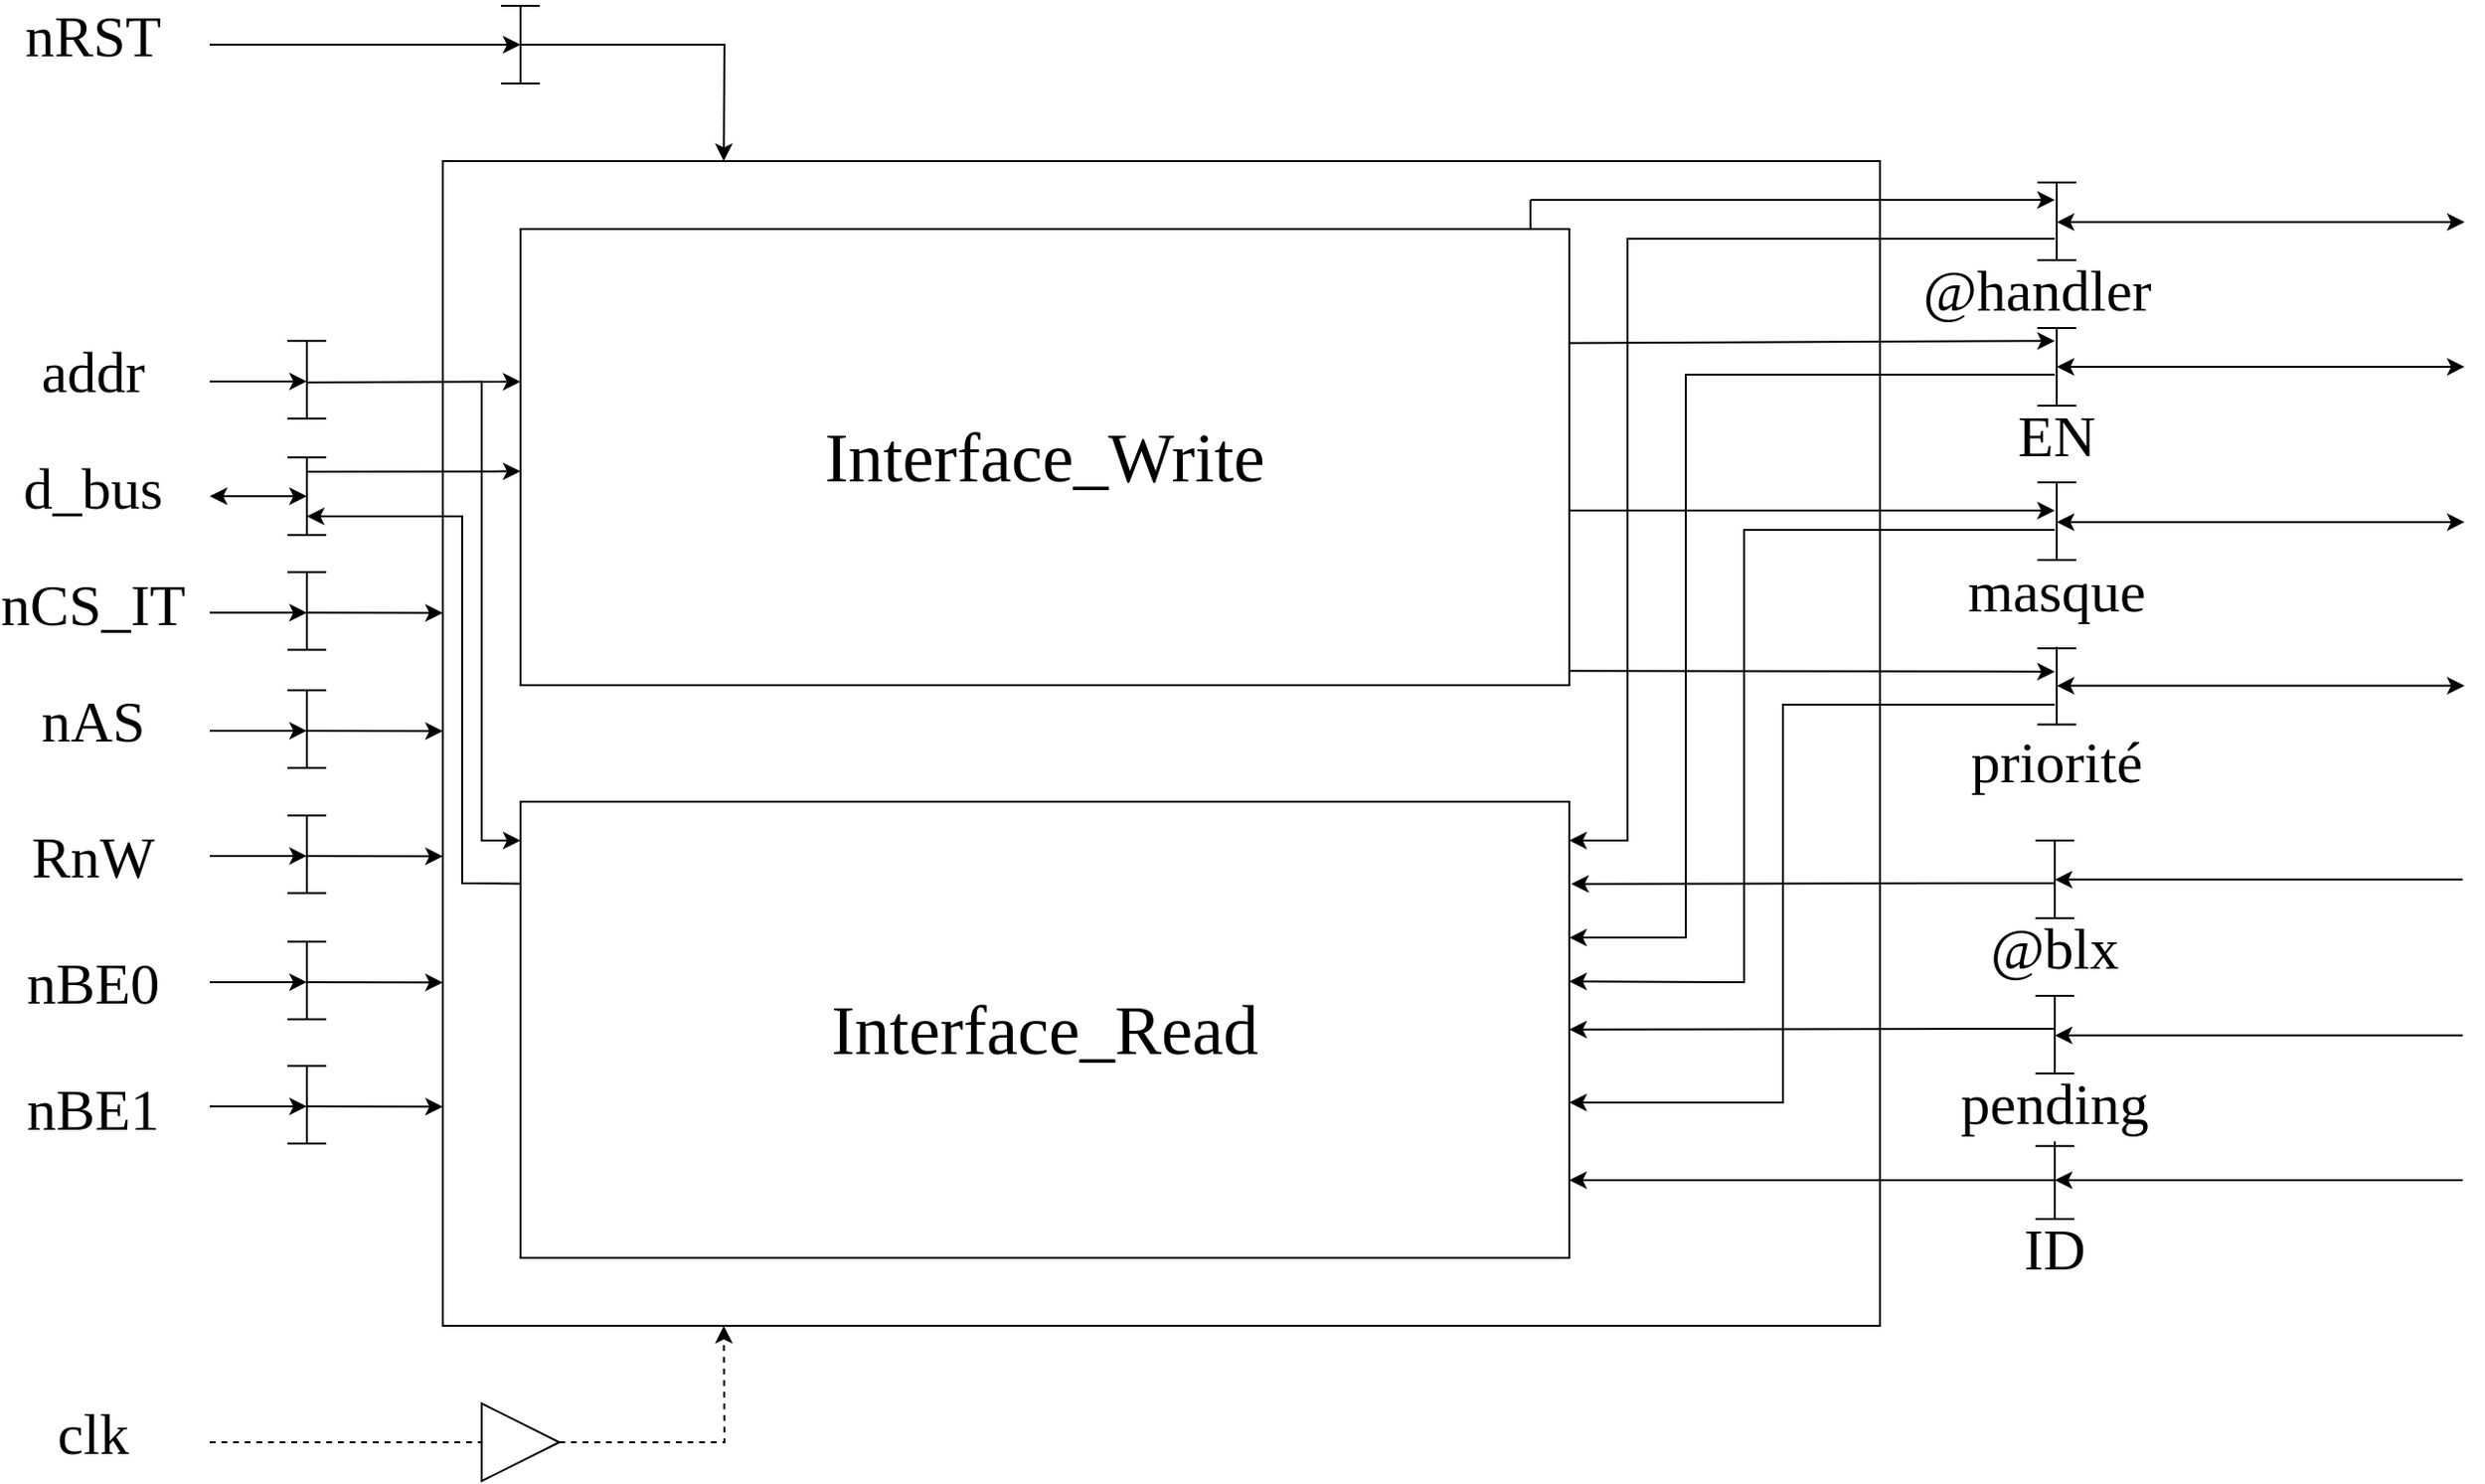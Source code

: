 <mxfile version="20.5.3" type="device"><diagram id="HBK9puUbub3bQfuxEfMu" name="Page-1"><mxGraphModel dx="2782" dy="862" grid="1" gridSize="10" guides="1" tooltips="1" connect="1" arrows="1" fold="1" page="1" pageScale="1" pageWidth="827" pageHeight="1169" math="0" shadow="0"><root><mxCell id="0"/><mxCell id="1" parent="0"/><mxCell id="yAwTXDLl1btzQ_pnD1Kd-226" value="" style="rounded=0;whiteSpace=wrap;html=1;strokeColor=#000000;fontFamily=Verdana;fontSize=36;" vertex="1" parent="1"><mxGeometry x="200" y="100" width="740" height="600" as="geometry"/></mxCell><mxCell id="yAwTXDLl1btzQ_pnD1Kd-35" value="clk" style="text;html=1;strokeColor=none;fillColor=none;align=center;verticalAlign=middle;whiteSpace=wrap;rounded=0;fontFamily=Verdana;fontSize=30;" vertex="1" parent="1"><mxGeometry x="-10" y="740" width="60" height="30" as="geometry"/></mxCell><mxCell id="yAwTXDLl1btzQ_pnD1Kd-36" value="nRST" style="text;html=1;strokeColor=none;fillColor=none;align=center;verticalAlign=middle;whiteSpace=wrap;rounded=0;fontFamily=Verdana;fontSize=30;" vertex="1" parent="1"><mxGeometry x="-10" y="20" width="60" height="30" as="geometry"/></mxCell><mxCell id="yAwTXDLl1btzQ_pnD1Kd-37" value="addr" style="text;html=1;strokeColor=none;fillColor=none;align=center;verticalAlign=middle;whiteSpace=wrap;rounded=0;fontFamily=Verdana;fontSize=30;" vertex="1" parent="1"><mxGeometry x="-10" y="192.62" width="60" height="30" as="geometry"/></mxCell><mxCell id="yAwTXDLl1btzQ_pnD1Kd-38" value="d_bus" style="text;html=1;strokeColor=none;fillColor=none;align=center;verticalAlign=middle;whiteSpace=wrap;rounded=0;fontFamily=Verdana;fontSize=30;" vertex="1" parent="1"><mxGeometry x="-10" y="252.62" width="60" height="30" as="geometry"/></mxCell><mxCell id="yAwTXDLl1btzQ_pnD1Kd-39" value="nAS" style="text;html=1;strokeColor=none;fillColor=none;align=center;verticalAlign=middle;whiteSpace=wrap;rounded=0;fontFamily=Verdana;fontSize=30;" vertex="1" parent="1"><mxGeometry x="-10" y="372.62" width="60" height="30" as="geometry"/></mxCell><mxCell id="yAwTXDLl1btzQ_pnD1Kd-40" value="RnW" style="text;html=1;strokeColor=none;fillColor=none;align=center;verticalAlign=middle;whiteSpace=wrap;rounded=0;fontFamily=Verdana;fontSize=30;" vertex="1" parent="1"><mxGeometry x="-10" y="442.62" width="60" height="30" as="geometry"/></mxCell><mxCell id="yAwTXDLl1btzQ_pnD1Kd-41" value="nBE0" style="text;html=1;strokeColor=none;fillColor=none;align=center;verticalAlign=middle;whiteSpace=wrap;rounded=0;fontFamily=Verdana;fontSize=30;" vertex="1" parent="1"><mxGeometry x="-10" y="507.62" width="60" height="30" as="geometry"/></mxCell><mxCell id="yAwTXDLl1btzQ_pnD1Kd-42" value="nBE1" style="text;html=1;strokeColor=none;fillColor=none;align=center;verticalAlign=middle;whiteSpace=wrap;rounded=0;fontFamily=Verdana;fontSize=30;" vertex="1" parent="1"><mxGeometry x="-10" y="572.62" width="60" height="30" as="geometry"/></mxCell><mxCell id="yAwTXDLl1btzQ_pnD1Kd-43" value="nCS_IT" style="text;html=1;strokeColor=none;fillColor=none;align=center;verticalAlign=middle;whiteSpace=wrap;rounded=0;fontFamily=Verdana;fontSize=30;" vertex="1" parent="1"><mxGeometry x="-10" y="312.62" width="60" height="30" as="geometry"/></mxCell><mxCell id="yAwTXDLl1btzQ_pnD1Kd-45" value="" style="endArrow=classic;dashed=1;html=1;rounded=0;fontFamily=Verdana;fontSize=36;exitX=1;exitY=0.5;exitDx=0;exitDy=0;" edge="1" parent="1" source="yAwTXDLl1btzQ_pnD1Kd-118"><mxGeometry width="50" height="50" relative="1" as="geometry"><mxPoint x="345.0" y="760" as="sourcePoint"/><mxPoint x="344.66" y="700" as="targetPoint"/><Array as="points"><mxPoint x="345" y="760"/></Array></mxGeometry></mxCell><mxCell id="yAwTXDLl1btzQ_pnD1Kd-112" value="" style="endArrow=classic;html=1;rounded=0;fontFamily=Verdana;fontSize=36;" edge="1" parent="1"><mxGeometry width="50" height="50" relative="1" as="geometry"><mxPoint x="240" y="40" as="sourcePoint"/><mxPoint x="344.64" y="100" as="targetPoint"/><Array as="points"><mxPoint x="345" y="40"/></Array></mxGeometry></mxCell><mxCell id="yAwTXDLl1btzQ_pnD1Kd-113" value="" style="endArrow=none;html=1;rounded=0;fontFamily=Verdana;fontSize=36;" edge="1" parent="1"><mxGeometry width="50" height="50" relative="1" as="geometry"><mxPoint x="240.0" y="60" as="sourcePoint"/><mxPoint x="240.0" y="20" as="targetPoint"/></mxGeometry></mxCell><mxCell id="yAwTXDLl1btzQ_pnD1Kd-114" value="" style="endArrow=none;html=1;rounded=0;fontFamily=Verdana;fontSize=36;" edge="1" parent="1"><mxGeometry width="50" height="50" relative="1" as="geometry"><mxPoint x="230.0" y="20" as="sourcePoint"/><mxPoint x="250.0" y="20" as="targetPoint"/></mxGeometry></mxCell><mxCell id="yAwTXDLl1btzQ_pnD1Kd-115" value="" style="endArrow=none;html=1;rounded=0;fontFamily=Verdana;fontSize=36;" edge="1" parent="1"><mxGeometry width="50" height="50" relative="1" as="geometry"><mxPoint x="230.0" y="60" as="sourcePoint"/><mxPoint x="250.0" y="60" as="targetPoint"/></mxGeometry></mxCell><mxCell id="yAwTXDLl1btzQ_pnD1Kd-116" value="" style="endArrow=classic;html=1;rounded=0;fontFamily=Verdana;fontSize=36;" edge="1" parent="1"><mxGeometry width="50" height="50" relative="1" as="geometry"><mxPoint x="80" y="40" as="sourcePoint"/><mxPoint x="240.0" y="40" as="targetPoint"/></mxGeometry></mxCell><mxCell id="yAwTXDLl1btzQ_pnD1Kd-124" value="" style="endArrow=none;html=1;rounded=0;fontFamily=Verdana;fontSize=36;fillColor=#FFFFFF;" edge="1" parent="1"><mxGeometry width="50" height="50" relative="1" as="geometry"><mxPoint x="130.0" y="292.62" as="sourcePoint"/><mxPoint x="130.0" y="252.62" as="targetPoint"/></mxGeometry></mxCell><mxCell id="yAwTXDLl1btzQ_pnD1Kd-125" value="" style="endArrow=none;html=1;rounded=0;fontFamily=Verdana;fontSize=36;fillColor=#FFFFFF;" edge="1" parent="1"><mxGeometry width="50" height="50" relative="1" as="geometry"><mxPoint x="120.0" y="252.62" as="sourcePoint"/><mxPoint x="140.0" y="252.62" as="targetPoint"/><Array as="points"><mxPoint x="130" y="252.62"/></Array></mxGeometry></mxCell><mxCell id="yAwTXDLl1btzQ_pnD1Kd-126" value="" style="endArrow=none;html=1;rounded=0;fontFamily=Verdana;fontSize=36;fillColor=#FFFFFF;" edge="1" parent="1"><mxGeometry width="50" height="50" relative="1" as="geometry"><mxPoint x="120.0" y="292.62" as="sourcePoint"/><mxPoint x="140.0" y="292.62" as="targetPoint"/><Array as="points"><mxPoint x="130" y="292.62"/></Array></mxGeometry></mxCell><mxCell id="yAwTXDLl1btzQ_pnD1Kd-127" value="" style="endArrow=classic;startArrow=classic;html=1;rounded=0;fontFamily=Verdana;fontSize=36;fillColor=#FFFFFF;" edge="1" parent="1"><mxGeometry width="50" height="50" relative="1" as="geometry"><mxPoint x="80.0" y="272.62" as="sourcePoint"/><mxPoint x="130.0" y="272.62" as="targetPoint"/></mxGeometry></mxCell><mxCell id="yAwTXDLl1btzQ_pnD1Kd-128" value="" style="endArrow=classic;html=1;rounded=0;fontFamily=Verdana;fontSize=30;" edge="1" parent="1"><mxGeometry width="50" height="50" relative="1" as="geometry"><mxPoint x="130.0" y="332.62" as="sourcePoint"/><mxPoint x="200.0" y="332.79" as="targetPoint"/></mxGeometry></mxCell><mxCell id="yAwTXDLl1btzQ_pnD1Kd-129" value="" style="endArrow=none;html=1;rounded=0;fontFamily=Verdana;fontSize=36;fillColor=#FFFFFF;" edge="1" parent="1"><mxGeometry width="50" height="50" relative="1" as="geometry"><mxPoint x="130.0" y="351.79" as="sourcePoint"/><mxPoint x="130.0" y="311.79" as="targetPoint"/></mxGeometry></mxCell><mxCell id="yAwTXDLl1btzQ_pnD1Kd-130" value="" style="endArrow=none;html=1;rounded=0;fontFamily=Verdana;fontSize=36;fillColor=#FFFFFF;" edge="1" parent="1"><mxGeometry width="50" height="50" relative="1" as="geometry"><mxPoint x="120.0" y="311.79" as="sourcePoint"/><mxPoint x="140.0" y="311.79" as="targetPoint"/><Array as="points"><mxPoint x="130" y="311.79"/></Array></mxGeometry></mxCell><mxCell id="yAwTXDLl1btzQ_pnD1Kd-131" value="" style="endArrow=none;html=1;rounded=0;fontFamily=Verdana;fontSize=36;fillColor=#FFFFFF;" edge="1" parent="1"><mxGeometry width="50" height="50" relative="1" as="geometry"><mxPoint x="120.0" y="351.79" as="sourcePoint"/><mxPoint x="140.0" y="351.79" as="targetPoint"/><Array as="points"><mxPoint x="130" y="351.79"/></Array></mxGeometry></mxCell><mxCell id="yAwTXDLl1btzQ_pnD1Kd-132" value="" style="endArrow=classic;html=1;rounded=0;fontFamily=Verdana;fontSize=36;fillColor=#FFFFFF;" edge="1" parent="1"><mxGeometry width="50" height="50" relative="1" as="geometry"><mxPoint x="80.0" y="332.62" as="sourcePoint"/><mxPoint x="130.0" y="332.62" as="targetPoint"/></mxGeometry></mxCell><mxCell id="yAwTXDLl1btzQ_pnD1Kd-134" value="" style="endArrow=classic;html=1;rounded=0;fontFamily=Verdana;fontSize=30;" edge="1" parent="1"><mxGeometry width="50" height="50" relative="1" as="geometry"><mxPoint x="130.0" y="393.45" as="sourcePoint"/><mxPoint x="200.0" y="393.62" as="targetPoint"/></mxGeometry></mxCell><mxCell id="yAwTXDLl1btzQ_pnD1Kd-135" value="" style="endArrow=none;html=1;rounded=0;fontFamily=Verdana;fontSize=36;fillColor=#FFFFFF;" edge="1" parent="1"><mxGeometry width="50" height="50" relative="1" as="geometry"><mxPoint x="130.0" y="412.62" as="sourcePoint"/><mxPoint x="130.0" y="372.62" as="targetPoint"/></mxGeometry></mxCell><mxCell id="yAwTXDLl1btzQ_pnD1Kd-136" value="" style="endArrow=none;html=1;rounded=0;fontFamily=Verdana;fontSize=36;fillColor=#FFFFFF;" edge="1" parent="1"><mxGeometry width="50" height="50" relative="1" as="geometry"><mxPoint x="120.0" y="372.62" as="sourcePoint"/><mxPoint x="140.0" y="372.62" as="targetPoint"/><Array as="points"><mxPoint x="130" y="372.62"/></Array></mxGeometry></mxCell><mxCell id="yAwTXDLl1btzQ_pnD1Kd-137" value="" style="endArrow=none;html=1;rounded=0;fontFamily=Verdana;fontSize=36;fillColor=#FFFFFF;" edge="1" parent="1"><mxGeometry width="50" height="50" relative="1" as="geometry"><mxPoint x="120.0" y="412.62" as="sourcePoint"/><mxPoint x="140.0" y="412.62" as="targetPoint"/><Array as="points"><mxPoint x="130" y="412.62"/></Array></mxGeometry></mxCell><mxCell id="yAwTXDLl1btzQ_pnD1Kd-138" value="" style="endArrow=classic;html=1;rounded=0;fontFamily=Verdana;fontSize=36;fillColor=#FFFFFF;" edge="1" parent="1"><mxGeometry width="50" height="50" relative="1" as="geometry"><mxPoint x="80.0" y="393.45" as="sourcePoint"/><mxPoint x="130.0" y="393.45" as="targetPoint"/></mxGeometry></mxCell><mxCell id="yAwTXDLl1btzQ_pnD1Kd-139" value="" style="endArrow=classic;html=1;rounded=0;fontFamily=Verdana;fontSize=30;" edge="1" parent="1"><mxGeometry width="50" height="50" relative="1" as="geometry"><mxPoint x="130.0" y="457.96" as="sourcePoint"/><mxPoint x="200.0" y="458.13" as="targetPoint"/></mxGeometry></mxCell><mxCell id="yAwTXDLl1btzQ_pnD1Kd-140" value="" style="endArrow=none;html=1;rounded=0;fontFamily=Verdana;fontSize=36;fillColor=#FFFFFF;" edge="1" parent="1"><mxGeometry width="50" height="50" relative="1" as="geometry"><mxPoint x="130.0" y="477.13" as="sourcePoint"/><mxPoint x="130.0" y="437.13" as="targetPoint"/></mxGeometry></mxCell><mxCell id="yAwTXDLl1btzQ_pnD1Kd-141" value="" style="endArrow=none;html=1;rounded=0;fontFamily=Verdana;fontSize=36;fillColor=#FFFFFF;" edge="1" parent="1"><mxGeometry width="50" height="50" relative="1" as="geometry"><mxPoint x="120.0" y="437.13" as="sourcePoint"/><mxPoint x="140.0" y="437.13" as="targetPoint"/><Array as="points"><mxPoint x="130" y="437.13"/></Array></mxGeometry></mxCell><mxCell id="yAwTXDLl1btzQ_pnD1Kd-142" value="" style="endArrow=none;html=1;rounded=0;fontFamily=Verdana;fontSize=36;fillColor=#FFFFFF;" edge="1" parent="1"><mxGeometry width="50" height="50" relative="1" as="geometry"><mxPoint x="120.0" y="477.13" as="sourcePoint"/><mxPoint x="140.0" y="477.13" as="targetPoint"/><Array as="points"><mxPoint x="130" y="477.13"/></Array></mxGeometry></mxCell><mxCell id="yAwTXDLl1btzQ_pnD1Kd-143" value="" style="endArrow=classic;html=1;rounded=0;fontFamily=Verdana;fontSize=36;fillColor=#FFFFFF;" edge="1" parent="1"><mxGeometry width="50" height="50" relative="1" as="geometry"><mxPoint x="80.0" y="457.96" as="sourcePoint"/><mxPoint x="130.0" y="457.96" as="targetPoint"/></mxGeometry></mxCell><mxCell id="yAwTXDLl1btzQ_pnD1Kd-144" value="" style="endArrow=classic;html=1;rounded=0;fontFamily=Verdana;fontSize=30;" edge="1" parent="1"><mxGeometry width="50" height="50" relative="1" as="geometry"><mxPoint x="130.0" y="522.96" as="sourcePoint"/><mxPoint x="200.0" y="523.13" as="targetPoint"/></mxGeometry></mxCell><mxCell id="yAwTXDLl1btzQ_pnD1Kd-145" value="" style="endArrow=none;html=1;rounded=0;fontFamily=Verdana;fontSize=36;fillColor=#FFFFFF;" edge="1" parent="1"><mxGeometry width="50" height="50" relative="1" as="geometry"><mxPoint x="130.0" y="542.13" as="sourcePoint"/><mxPoint x="130.0" y="502.13" as="targetPoint"/></mxGeometry></mxCell><mxCell id="yAwTXDLl1btzQ_pnD1Kd-146" value="" style="endArrow=none;html=1;rounded=0;fontFamily=Verdana;fontSize=36;fillColor=#FFFFFF;" edge="1" parent="1"><mxGeometry width="50" height="50" relative="1" as="geometry"><mxPoint x="120.0" y="502.13" as="sourcePoint"/><mxPoint x="140.0" y="502.13" as="targetPoint"/><Array as="points"><mxPoint x="130" y="502.13"/></Array></mxGeometry></mxCell><mxCell id="yAwTXDLl1btzQ_pnD1Kd-147" value="" style="endArrow=none;html=1;rounded=0;fontFamily=Verdana;fontSize=36;fillColor=#FFFFFF;" edge="1" parent="1"><mxGeometry width="50" height="50" relative="1" as="geometry"><mxPoint x="120.0" y="542.13" as="sourcePoint"/><mxPoint x="140.0" y="542.13" as="targetPoint"/><Array as="points"><mxPoint x="130" y="542.13"/></Array></mxGeometry></mxCell><mxCell id="yAwTXDLl1btzQ_pnD1Kd-148" value="" style="endArrow=classic;html=1;rounded=0;fontFamily=Verdana;fontSize=36;fillColor=#FFFFFF;" edge="1" parent="1"><mxGeometry width="50" height="50" relative="1" as="geometry"><mxPoint x="80.0" y="522.96" as="sourcePoint"/><mxPoint x="130.0" y="522.96" as="targetPoint"/></mxGeometry></mxCell><mxCell id="yAwTXDLl1btzQ_pnD1Kd-149" value="" style="endArrow=classic;html=1;rounded=0;fontFamily=Verdana;fontSize=30;" edge="1" parent="1"><mxGeometry width="50" height="50" relative="1" as="geometry"><mxPoint x="130.0" y="586.96" as="sourcePoint"/><mxPoint x="200.0" y="587.13" as="targetPoint"/></mxGeometry></mxCell><mxCell id="yAwTXDLl1btzQ_pnD1Kd-150" value="" style="endArrow=none;html=1;rounded=0;fontFamily=Verdana;fontSize=36;fillColor=#FFFFFF;" edge="1" parent="1"><mxGeometry width="50" height="50" relative="1" as="geometry"><mxPoint x="130.0" y="606.13" as="sourcePoint"/><mxPoint x="130.0" y="566.13" as="targetPoint"/></mxGeometry></mxCell><mxCell id="yAwTXDLl1btzQ_pnD1Kd-151" value="" style="endArrow=none;html=1;rounded=0;fontFamily=Verdana;fontSize=36;fillColor=#FFFFFF;" edge="1" parent="1"><mxGeometry width="50" height="50" relative="1" as="geometry"><mxPoint x="120.0" y="566.13" as="sourcePoint"/><mxPoint x="140.0" y="566.13" as="targetPoint"/><Array as="points"><mxPoint x="130" y="566.13"/></Array></mxGeometry></mxCell><mxCell id="yAwTXDLl1btzQ_pnD1Kd-152" value="" style="endArrow=none;html=1;rounded=0;fontFamily=Verdana;fontSize=36;fillColor=#FFFFFF;" edge="1" parent="1"><mxGeometry width="50" height="50" relative="1" as="geometry"><mxPoint x="120.0" y="606.13" as="sourcePoint"/><mxPoint x="140.0" y="606.13" as="targetPoint"/><Array as="points"><mxPoint x="130" y="606.13"/></Array></mxGeometry></mxCell><mxCell id="yAwTXDLl1btzQ_pnD1Kd-153" value="" style="endArrow=classic;html=1;rounded=0;fontFamily=Verdana;fontSize=36;fillColor=#FFFFFF;" edge="1" parent="1"><mxGeometry width="50" height="50" relative="1" as="geometry"><mxPoint x="80.0" y="586.96" as="sourcePoint"/><mxPoint x="130.0" y="586.96" as="targetPoint"/></mxGeometry></mxCell><mxCell id="yAwTXDLl1btzQ_pnD1Kd-154" value="" style="endArrow=none;html=1;rounded=0;fontFamily=Verdana;fontSize=36;fillColor=#FFFFFF;" edge="1" parent="1"><mxGeometry width="50" height="50" relative="1" as="geometry"><mxPoint x="1031.0" y="225.97" as="sourcePoint"/><mxPoint x="1031.0" y="185.97" as="targetPoint"/></mxGeometry></mxCell><mxCell id="yAwTXDLl1btzQ_pnD1Kd-155" value="" style="endArrow=none;html=1;rounded=0;fontFamily=Verdana;fontSize=36;fillColor=#FFFFFF;" edge="1" parent="1"><mxGeometry width="50" height="50" relative="1" as="geometry"><mxPoint x="1021.0" y="225.97" as="sourcePoint"/><mxPoint x="1041.0" y="225.97" as="targetPoint"/></mxGeometry></mxCell><mxCell id="yAwTXDLl1btzQ_pnD1Kd-156" value="" style="endArrow=none;html=1;rounded=0;fontFamily=Verdana;fontSize=36;fillColor=#FFFFFF;" edge="1" parent="1"><mxGeometry width="50" height="50" relative="1" as="geometry"><mxPoint x="1021.0" y="185.97" as="sourcePoint"/><mxPoint x="1041.0" y="185.97" as="targetPoint"/></mxGeometry></mxCell><mxCell id="yAwTXDLl1btzQ_pnD1Kd-157" value="" style="endArrow=classic;html=1;rounded=0;fontFamily=Verdana;fontSize=30;" edge="1" parent="1"><mxGeometry width="50" height="50" relative="1" as="geometry"><mxPoint x="1240" y="550.43" as="sourcePoint"/><mxPoint x="1030.0" y="550.43" as="targetPoint"/></mxGeometry></mxCell><mxCell id="yAwTXDLl1btzQ_pnD1Kd-158" value="" style="endArrow=none;html=1;rounded=0;fontFamily=Verdana;fontSize=36;fillColor=#FFFFFF;" edge="1" parent="1"><mxGeometry width="50" height="50" relative="1" as="geometry"><mxPoint x="1030.0" y="570" as="sourcePoint"/><mxPoint x="1030.0" y="530" as="targetPoint"/></mxGeometry></mxCell><mxCell id="yAwTXDLl1btzQ_pnD1Kd-159" value="" style="endArrow=none;html=1;rounded=0;fontFamily=Verdana;fontSize=36;fillColor=#FFFFFF;" edge="1" parent="1"><mxGeometry width="50" height="50" relative="1" as="geometry"><mxPoint x="1020.0" y="570" as="sourcePoint"/><mxPoint x="1040.0" y="570" as="targetPoint"/></mxGeometry></mxCell><mxCell id="yAwTXDLl1btzQ_pnD1Kd-160" value="" style="endArrow=none;html=1;rounded=0;fontFamily=Verdana;fontSize=36;fillColor=#FFFFFF;" edge="1" parent="1"><mxGeometry width="50" height="50" relative="1" as="geometry"><mxPoint x="1020.0" y="530" as="sourcePoint"/><mxPoint x="1040.0" y="530" as="targetPoint"/></mxGeometry></mxCell><mxCell id="yAwTXDLl1btzQ_pnD1Kd-161" value="" style="endArrow=none;html=1;rounded=0;fontFamily=Verdana;fontSize=36;fillColor=#FFFFFF;" edge="1" parent="1"><mxGeometry width="50" height="50" relative="1" as="geometry"><mxPoint x="1031.0" y="305.54" as="sourcePoint"/><mxPoint x="1031.0" y="265.54" as="targetPoint"/></mxGeometry></mxCell><mxCell id="yAwTXDLl1btzQ_pnD1Kd-162" value="" style="endArrow=none;html=1;rounded=0;fontFamily=Verdana;fontSize=36;fillColor=#FFFFFF;" edge="1" parent="1"><mxGeometry width="50" height="50" relative="1" as="geometry"><mxPoint x="1021.0" y="305.54" as="sourcePoint"/><mxPoint x="1041.0" y="305.54" as="targetPoint"/></mxGeometry></mxCell><mxCell id="yAwTXDLl1btzQ_pnD1Kd-163" value="" style="endArrow=none;html=1;rounded=0;fontFamily=Verdana;fontSize=36;fillColor=#FFFFFF;" edge="1" parent="1"><mxGeometry width="50" height="50" relative="1" as="geometry"><mxPoint x="1021.0" y="265.54" as="sourcePoint"/><mxPoint x="1041.0" y="265.54" as="targetPoint"/></mxGeometry></mxCell><mxCell id="yAwTXDLl1btzQ_pnD1Kd-164" value="EN" style="text;html=1;strokeColor=none;fillColor=none;align=center;verticalAlign=middle;whiteSpace=wrap;rounded=0;fontFamily=Verdana;fontSize=30;" vertex="1" parent="1"><mxGeometry x="1001" y="225.97" width="60" height="30" as="geometry"/></mxCell><mxCell id="yAwTXDLl1btzQ_pnD1Kd-165" value="masque" style="text;html=1;strokeColor=none;fillColor=none;align=center;verticalAlign=middle;whiteSpace=wrap;rounded=0;fontFamily=Verdana;fontSize=30;" vertex="1" parent="1"><mxGeometry x="1001" y="305.97" width="60" height="30" as="geometry"/></mxCell><mxCell id="yAwTXDLl1btzQ_pnD1Kd-166" value="pending" style="text;html=1;strokeColor=none;fillColor=none;align=center;verticalAlign=middle;whiteSpace=wrap;rounded=0;fontFamily=Verdana;fontSize=30;" vertex="1" parent="1"><mxGeometry x="1000" y="570.43" width="60" height="30" as="geometry"/></mxCell><mxCell id="yAwTXDLl1btzQ_pnD1Kd-167" value="" style="endArrow=classic;html=1;rounded=0;fontFamily=Verdana;fontSize=30;" edge="1" parent="1"><mxGeometry width="50" height="50" relative="1" as="geometry"><mxPoint x="1030" y="547" as="sourcePoint"/><mxPoint x="780.0" y="547.36" as="targetPoint"/></mxGeometry></mxCell><mxCell id="yAwTXDLl1btzQ_pnD1Kd-168" value="" style="endArrow=none;html=1;rounded=0;fontFamily=Verdana;fontSize=36;fillColor=#FFFFFF;" edge="1" parent="1"><mxGeometry width="50" height="50" relative="1" as="geometry"><mxPoint x="1030.0" y="490.0" as="sourcePoint"/><mxPoint x="1030.0" y="450.0" as="targetPoint"/></mxGeometry></mxCell><mxCell id="yAwTXDLl1btzQ_pnD1Kd-169" value="" style="endArrow=none;html=1;rounded=0;fontFamily=Verdana;fontSize=36;fillColor=#FFFFFF;" edge="1" parent="1"><mxGeometry width="50" height="50" relative="1" as="geometry"><mxPoint x="1020.0" y="490.0" as="sourcePoint"/><mxPoint x="1040.0" y="490.0" as="targetPoint"/></mxGeometry></mxCell><mxCell id="yAwTXDLl1btzQ_pnD1Kd-170" value="" style="endArrow=none;html=1;rounded=0;fontFamily=Verdana;fontSize=36;fillColor=#FFFFFF;" edge="1" parent="1"><mxGeometry width="50" height="50" relative="1" as="geometry"><mxPoint x="1020.0" y="450.0" as="sourcePoint"/><mxPoint x="1040.0" y="450.0" as="targetPoint"/></mxGeometry></mxCell><mxCell id="yAwTXDLl1btzQ_pnD1Kd-171" value="" style="endArrow=none;html=1;rounded=0;fontFamily=Verdana;fontSize=36;fillColor=#FFFFFF;" edge="1" parent="1"><mxGeometry width="50" height="50" relative="1" as="geometry"><mxPoint x="1031.0" y="150.97" as="sourcePoint"/><mxPoint x="1031.0" y="110.97" as="targetPoint"/></mxGeometry></mxCell><mxCell id="yAwTXDLl1btzQ_pnD1Kd-172" value="" style="endArrow=none;html=1;rounded=0;fontFamily=Verdana;fontSize=36;fillColor=#FFFFFF;" edge="1" parent="1"><mxGeometry width="50" height="50" relative="1" as="geometry"><mxPoint x="1021.0" y="150.97" as="sourcePoint"/><mxPoint x="1041.0" y="150.97" as="targetPoint"/></mxGeometry></mxCell><mxCell id="yAwTXDLl1btzQ_pnD1Kd-173" value="" style="endArrow=none;html=1;rounded=0;fontFamily=Verdana;fontSize=36;fillColor=#FFFFFF;" edge="1" parent="1"><mxGeometry width="50" height="50" relative="1" as="geometry"><mxPoint x="1021.0" y="110.97" as="sourcePoint"/><mxPoint x="1041.0" y="110.97" as="targetPoint"/></mxGeometry></mxCell><mxCell id="yAwTXDLl1btzQ_pnD1Kd-174" value="" style="endArrow=none;html=1;rounded=0;fontFamily=Verdana;fontSize=36;fillColor=#FFFFFF;" edge="1" parent="1"><mxGeometry width="50" height="50" relative="1" as="geometry"><mxPoint x="1031.0" y="390.28" as="sourcePoint"/><mxPoint x="1031.0" y="350.28" as="targetPoint"/></mxGeometry></mxCell><mxCell id="yAwTXDLl1btzQ_pnD1Kd-175" value="" style="endArrow=none;html=1;rounded=0;fontFamily=Verdana;fontSize=36;fillColor=#FFFFFF;" edge="1" parent="1"><mxGeometry width="50" height="50" relative="1" as="geometry"><mxPoint x="1021.0" y="390.28" as="sourcePoint"/><mxPoint x="1041.0" y="390.28" as="targetPoint"/></mxGeometry></mxCell><mxCell id="yAwTXDLl1btzQ_pnD1Kd-176" value="" style="endArrow=none;html=1;rounded=0;fontFamily=Verdana;fontSize=36;fillColor=#FFFFFF;" edge="1" parent="1"><mxGeometry width="50" height="50" relative="1" as="geometry"><mxPoint x="1020.0" y="607.36" as="sourcePoint"/><mxPoint x="1040.0" y="607.36" as="targetPoint"/></mxGeometry></mxCell><mxCell id="yAwTXDLl1btzQ_pnD1Kd-177" value="" style="endArrow=none;html=1;rounded=0;fontFamily=Verdana;fontSize=36;fillColor=#FFFFFF;" edge="1" parent="1"><mxGeometry width="50" height="50" relative="1" as="geometry"><mxPoint x="1030.0" y="645" as="sourcePoint"/><mxPoint x="1030.0" y="605" as="targetPoint"/></mxGeometry></mxCell><mxCell id="yAwTXDLl1btzQ_pnD1Kd-178" value="" style="endArrow=none;html=1;rounded=0;fontFamily=Verdana;fontSize=36;fillColor=#FFFFFF;" edge="1" parent="1"><mxGeometry width="50" height="50" relative="1" as="geometry"><mxPoint x="1020.0" y="645" as="sourcePoint"/><mxPoint x="1040.0" y="645" as="targetPoint"/></mxGeometry></mxCell><mxCell id="yAwTXDLl1btzQ_pnD1Kd-179" value="" style="endArrow=none;html=1;rounded=0;fontFamily=Verdana;fontSize=36;fillColor=#FFFFFF;" edge="1" parent="1"><mxGeometry width="50" height="50" relative="1" as="geometry"><mxPoint x="1021.0" y="350.97" as="sourcePoint"/><mxPoint x="1041.0" y="350.97" as="targetPoint"/></mxGeometry></mxCell><mxCell id="yAwTXDLl1btzQ_pnD1Kd-180" value="@blx" style="text;html=1;strokeColor=none;fillColor=none;align=center;verticalAlign=middle;whiteSpace=wrap;rounded=0;fontFamily=Verdana;fontSize=30;" vertex="1" parent="1"><mxGeometry x="1000" y="490.43" width="60" height="30" as="geometry"/></mxCell><mxCell id="yAwTXDLl1btzQ_pnD1Kd-181" value="@handler" style="text;html=1;strokeColor=none;fillColor=none;align=center;verticalAlign=middle;whiteSpace=wrap;rounded=0;fontFamily=Verdana;fontSize=30;" vertex="1" parent="1"><mxGeometry x="991" y="151.4" width="60" height="30" as="geometry"/></mxCell><mxCell id="yAwTXDLl1btzQ_pnD1Kd-182" value="priorité" style="text;html=1;strokeColor=none;fillColor=none;align=center;verticalAlign=middle;whiteSpace=wrap;rounded=0;fontFamily=Verdana;fontSize=30;" vertex="1" parent="1"><mxGeometry x="1001" y="394.28" width="60" height="30" as="geometry"/></mxCell><mxCell id="yAwTXDLl1btzQ_pnD1Kd-183" value="ID" style="text;html=1;strokeColor=none;fillColor=none;align=center;verticalAlign=middle;whiteSpace=wrap;rounded=0;fontFamily=Verdana;fontSize=30;" vertex="1" parent="1"><mxGeometry x="1000" y="645" width="60" height="30" as="geometry"/></mxCell><mxCell id="yAwTXDLl1btzQ_pnD1Kd-184" value="" style="endArrow=classic;html=1;rounded=0;fontFamily=Verdana;fontSize=30;" edge="1" parent="1"><mxGeometry width="50" height="50" relative="1" as="geometry"><mxPoint x="1240" y="470.17" as="sourcePoint"/><mxPoint x="1030.0" y="470.17" as="targetPoint"/></mxGeometry></mxCell><mxCell id="yAwTXDLl1btzQ_pnD1Kd-185" value="" style="endArrow=classic;html=1;rounded=0;fontFamily=Verdana;fontSize=30;" edge="1" parent="1"><mxGeometry width="50" height="50" relative="1" as="geometry"><mxPoint x="1030" y="472" as="sourcePoint"/><mxPoint x="781.0" y="472.34" as="targetPoint"/></mxGeometry></mxCell><mxCell id="yAwTXDLl1btzQ_pnD1Kd-186" value="" style="endArrow=classic;html=1;rounded=0;fontFamily=Verdana;fontSize=30;" edge="1" parent="1"><mxGeometry width="50" height="50" relative="1" as="geometry"><mxPoint x="1030" y="625" as="sourcePoint"/><mxPoint x="780.0" y="625" as="targetPoint"/></mxGeometry></mxCell><mxCell id="yAwTXDLl1btzQ_pnD1Kd-187" value="" style="endArrow=classic;html=1;rounded=0;fontFamily=Verdana;fontSize=30;" edge="1" parent="1"><mxGeometry width="50" height="50" relative="1" as="geometry"><mxPoint x="1240" y="625" as="sourcePoint"/><mxPoint x="1030.0" y="625" as="targetPoint"/></mxGeometry></mxCell><mxCell id="yAwTXDLl1btzQ_pnD1Kd-188" value="" style="endArrow=classic;startArrow=classic;html=1;rounded=0;fontFamily=Verdana;fontSize=36;fillColor=#FFFFFF;" edge="1" parent="1"><mxGeometry width="50" height="50" relative="1" as="geometry"><mxPoint x="1031.0" y="205.97" as="sourcePoint"/><mxPoint x="1241" y="205.97" as="targetPoint"/></mxGeometry></mxCell><mxCell id="yAwTXDLl1btzQ_pnD1Kd-191" value="" style="endArrow=classic;startArrow=classic;html=1;rounded=0;fontFamily=Verdana;fontSize=36;fillColor=#FFFFFF;" edge="1" parent="1"><mxGeometry width="50" height="50" relative="1" as="geometry"><mxPoint x="1031.0" y="285.97" as="sourcePoint"/><mxPoint x="1241" y="285.97" as="targetPoint"/></mxGeometry></mxCell><mxCell id="yAwTXDLl1btzQ_pnD1Kd-192" value="" style="endArrow=classic;startArrow=classic;html=1;rounded=0;fontFamily=Verdana;fontSize=36;fillColor=#FFFFFF;" edge="1" parent="1"><mxGeometry width="50" height="50" relative="1" as="geometry"><mxPoint x="1031.0" y="131.4" as="sourcePoint"/><mxPoint x="1241" y="131.4" as="targetPoint"/></mxGeometry></mxCell><mxCell id="yAwTXDLl1btzQ_pnD1Kd-195" value="" style="endArrow=classic;startArrow=classic;html=1;rounded=0;fontFamily=Verdana;fontSize=36;fillColor=#FFFFFF;" edge="1" parent="1"><mxGeometry width="50" height="50" relative="1" as="geometry"><mxPoint x="1031.0" y="370.28" as="sourcePoint"/><mxPoint x="1241" y="370.28" as="targetPoint"/></mxGeometry></mxCell><mxCell id="yAwTXDLl1btzQ_pnD1Kd-118" value="" style="triangle;whiteSpace=wrap;html=1;fontFamily=Verdana;fontSize=36;" vertex="1" parent="1"><mxGeometry x="220" y="740" width="40" height="40" as="geometry"/></mxCell><mxCell id="yAwTXDLl1btzQ_pnD1Kd-196" value="" style="endArrow=none;dashed=1;html=1;rounded=0;fontFamily=Verdana;fontSize=30;" edge="1" parent="1" target="yAwTXDLl1btzQ_pnD1Kd-118"><mxGeometry width="50" height="50" relative="1" as="geometry"><mxPoint x="80.0" y="760" as="sourcePoint"/><mxPoint x="620.0" y="760" as="targetPoint"/><Array as="points"/></mxGeometry></mxCell><mxCell id="yAwTXDLl1btzQ_pnD1Kd-197" value="&lt;font style=&quot;font-size: 36px;&quot; face=&quot;Verdana&quot;&gt;Interface_Write&lt;/font&gt;" style="rounded=0;whiteSpace=wrap;html=1;" vertex="1" parent="1"><mxGeometry x="240" y="135" width="540" height="235" as="geometry"/></mxCell><mxCell id="yAwTXDLl1btzQ_pnD1Kd-198" value="&lt;font style=&quot;font-size: 36px;&quot; face=&quot;Verdana&quot;&gt;Interface_Read&lt;/font&gt;" style="rounded=0;whiteSpace=wrap;html=1;" vertex="1" parent="1"><mxGeometry x="240" y="430" width="540" height="235" as="geometry"/></mxCell><mxCell id="yAwTXDLl1btzQ_pnD1Kd-199" value="" style="endArrow=classic;html=1;rounded=0;" edge="1" parent="1"><mxGeometry width="50" height="50" relative="1" as="geometry"><mxPoint x="130" y="260" as="sourcePoint"/><mxPoint x="240" y="259.8" as="targetPoint"/></mxGeometry></mxCell><mxCell id="yAwTXDLl1btzQ_pnD1Kd-203" value="" style="endArrow=classic;html=1;rounded=0;exitX=-0.001;exitY=0.18;exitDx=0;exitDy=0;exitPerimeter=0;" edge="1" parent="1" source="yAwTXDLl1btzQ_pnD1Kd-198"><mxGeometry width="50" height="50" relative="1" as="geometry"><mxPoint x="220" y="470" as="sourcePoint"/><mxPoint x="130" y="283" as="targetPoint"/><Array as="points"><mxPoint x="210" y="472"/><mxPoint x="210" y="283"/></Array></mxGeometry></mxCell><mxCell id="yAwTXDLl1btzQ_pnD1Kd-204" value="" style="endArrow=classic;html=1;rounded=0;" edge="1" parent="1"><mxGeometry width="50" height="50" relative="1" as="geometry"><mxPoint x="220" y="210" as="sourcePoint"/><mxPoint x="240" y="450" as="targetPoint"/><Array as="points"><mxPoint x="220" y="450"/></Array></mxGeometry></mxCell><mxCell id="yAwTXDLl1btzQ_pnD1Kd-210" value="" style="endArrow=classic;html=1;rounded=0;fontFamily=Verdana;fontSize=30;" edge="1" parent="1"><mxGeometry width="50" height="50" relative="1" as="geometry"><mxPoint x="130" y="214" as="sourcePoint"/><mxPoint x="240.0" y="213.62" as="targetPoint"/></mxGeometry></mxCell><mxCell id="yAwTXDLl1btzQ_pnD1Kd-211" value="" style="endArrow=none;html=1;rounded=0;fontFamily=Verdana;fontSize=36;fillColor=#FFFFFF;" edge="1" parent="1"><mxGeometry width="50" height="50" relative="1" as="geometry"><mxPoint x="130.0" y="232.62" as="sourcePoint"/><mxPoint x="130.0" y="192.62" as="targetPoint"/></mxGeometry></mxCell><mxCell id="yAwTXDLl1btzQ_pnD1Kd-212" value="" style="endArrow=none;html=1;rounded=0;fontFamily=Verdana;fontSize=36;fillColor=#FFFFFF;" edge="1" parent="1"><mxGeometry width="50" height="50" relative="1" as="geometry"><mxPoint x="120.0" y="192.62" as="sourcePoint"/><mxPoint x="140.0" y="192.62" as="targetPoint"/><Array as="points"><mxPoint x="130" y="192.62"/></Array></mxGeometry></mxCell><mxCell id="yAwTXDLl1btzQ_pnD1Kd-213" value="" style="endArrow=none;html=1;rounded=0;fontFamily=Verdana;fontSize=36;fillColor=#FFFFFF;" edge="1" parent="1"><mxGeometry width="50" height="50" relative="1" as="geometry"><mxPoint x="120.0" y="232.62" as="sourcePoint"/><mxPoint x="140.0" y="232.62" as="targetPoint"/><Array as="points"><mxPoint x="130" y="232.62"/></Array></mxGeometry></mxCell><mxCell id="yAwTXDLl1btzQ_pnD1Kd-214" value="" style="endArrow=classic;html=1;rounded=0;fontFamily=Verdana;fontSize=36;fillColor=#FFFFFF;" edge="1" parent="1"><mxGeometry width="50" height="50" relative="1" as="geometry"><mxPoint x="80.0" y="213.45" as="sourcePoint"/><mxPoint x="130.0" y="213.45" as="targetPoint"/></mxGeometry></mxCell><mxCell id="yAwTXDLl1btzQ_pnD1Kd-215" value="" style="rounded=0;whiteSpace=wrap;html=1;strokeColor=#FFFFFF;" vertex="1" parent="1"><mxGeometry x="220" y="202.62" width="10" height="10" as="geometry"/></mxCell><mxCell id="yAwTXDLl1btzQ_pnD1Kd-216" value="" style="endArrow=classic;html=1;rounded=0;fontFamily=Verdana;fontSize=36;" edge="1" parent="1"><mxGeometry width="50" height="50" relative="1" as="geometry"><mxPoint x="760" y="120" as="sourcePoint"/><mxPoint x="1030" y="120" as="targetPoint"/></mxGeometry></mxCell><mxCell id="yAwTXDLl1btzQ_pnD1Kd-217" value="" style="endArrow=none;html=1;rounded=0;fontFamily=Verdana;fontSize=36;exitX=0.963;exitY=0.001;exitDx=0;exitDy=0;exitPerimeter=0;" edge="1" parent="1" source="yAwTXDLl1btzQ_pnD1Kd-197"><mxGeometry width="50" height="50" relative="1" as="geometry"><mxPoint x="710" y="170" as="sourcePoint"/><mxPoint x="760" y="120" as="targetPoint"/><Array as="points"><mxPoint x="760" y="130"/></Array></mxGeometry></mxCell><mxCell id="yAwTXDLl1btzQ_pnD1Kd-218" value="" style="endArrow=classic;html=1;rounded=0;fontFamily=Verdana;fontSize=36;exitX=1;exitY=0.25;exitDx=0;exitDy=0;" edge="1" parent="1" source="yAwTXDLl1btzQ_pnD1Kd-197"><mxGeometry width="50" height="50" relative="1" as="geometry"><mxPoint x="980" y="242.62" as="sourcePoint"/><mxPoint x="1030" y="192.62" as="targetPoint"/></mxGeometry></mxCell><mxCell id="yAwTXDLl1btzQ_pnD1Kd-219" value="" style="endArrow=classic;html=1;rounded=0;fontFamily=Verdana;fontSize=36;" edge="1" parent="1"><mxGeometry width="50" height="50" relative="1" as="geometry"><mxPoint x="780" y="280" as="sourcePoint"/><mxPoint x="1030" y="280" as="targetPoint"/></mxGeometry></mxCell><mxCell id="yAwTXDLl1btzQ_pnD1Kd-220" value="" style="endArrow=classic;html=1;rounded=0;fontFamily=Verdana;fontSize=36;" edge="1" parent="1"><mxGeometry width="50" height="50" relative="1" as="geometry"><mxPoint x="780" y="362.62" as="sourcePoint"/><mxPoint x="1030" y="363" as="targetPoint"/></mxGeometry></mxCell><mxCell id="yAwTXDLl1btzQ_pnD1Kd-221" value="" style="endArrow=classic;html=1;rounded=0;fontFamily=Verdana;fontSize=36;" edge="1" parent="1"><mxGeometry width="50" height="50" relative="1" as="geometry"><mxPoint x="1030" y="140" as="sourcePoint"/><mxPoint x="780" y="450" as="targetPoint"/><Array as="points"><mxPoint x="810" y="140"/><mxPoint x="810" y="450"/></Array></mxGeometry></mxCell><mxCell id="yAwTXDLl1btzQ_pnD1Kd-222" value="" style="endArrow=classic;html=1;rounded=0;fontFamily=Verdana;fontSize=36;entryX=1;entryY=0.298;entryDx=0;entryDy=0;entryPerimeter=0;" edge="1" parent="1" target="yAwTXDLl1btzQ_pnD1Kd-198"><mxGeometry width="50" height="50" relative="1" as="geometry"><mxPoint x="1030" y="210" as="sourcePoint"/><mxPoint x="780" y="497.62" as="targetPoint"/><Array as="points"><mxPoint x="840" y="210"/><mxPoint x="840" y="500"/></Array></mxGeometry></mxCell><mxCell id="yAwTXDLl1btzQ_pnD1Kd-223" value="" style="endArrow=classic;html=1;rounded=0;fontFamily=Verdana;fontSize=36;" edge="1" parent="1"><mxGeometry width="50" height="50" relative="1" as="geometry"><mxPoint x="1030" y="290" as="sourcePoint"/><mxPoint x="780" y="522.62" as="targetPoint"/><Array as="points"><mxPoint x="870" y="290"/><mxPoint x="870" y="523"/></Array></mxGeometry></mxCell><mxCell id="yAwTXDLl1btzQ_pnD1Kd-225" value="" style="endArrow=classic;html=1;rounded=0;fontFamily=Verdana;fontSize=36;" edge="1" parent="1"><mxGeometry width="50" height="50" relative="1" as="geometry"><mxPoint x="1030" y="380" as="sourcePoint"/><mxPoint x="780" y="585" as="targetPoint"/><Array as="points"><mxPoint x="890" y="380"/><mxPoint x="890" y="585"/></Array></mxGeometry></mxCell></root></mxGraphModel></diagram></mxfile>